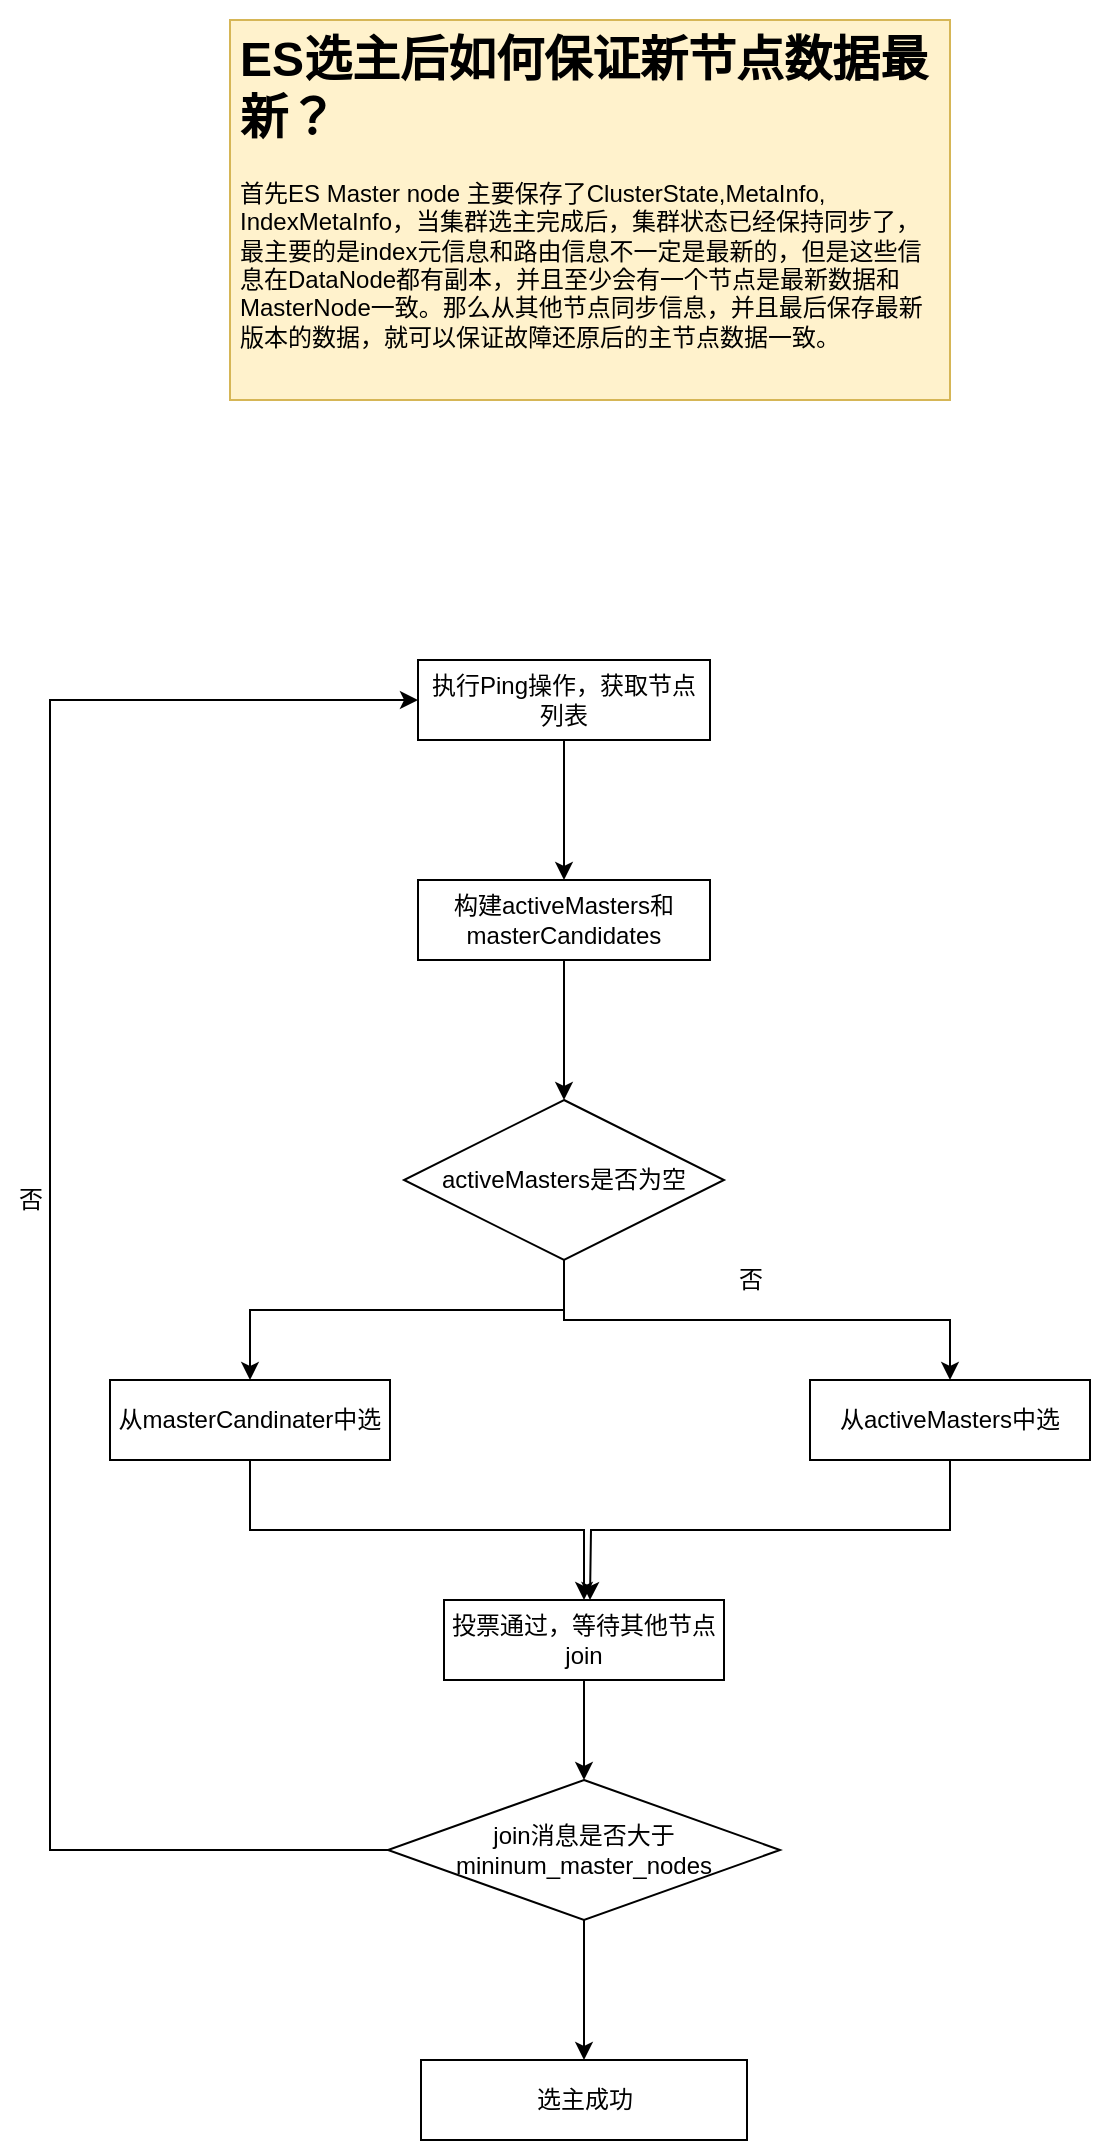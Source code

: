 <mxfile version="16.1.2" type="device"><diagram id="z8IDig33j86owk9u6_3U" name="第 1 页"><mxGraphModel dx="1104" dy="1849" grid="1" gridSize="10" guides="1" tooltips="1" connect="1" arrows="1" fold="1" page="1" pageScale="1" pageWidth="827" pageHeight="1169" math="0" shadow="0"><root><mxCell id="0"/><mxCell id="1" parent="0"/><mxCell id="DlDqA-dH9jSO4lVa_sxm-4" style="edgeStyle=orthogonalEdgeStyle;rounded=0;orthogonalLoop=1;jettySize=auto;html=1;exitX=0.5;exitY=1;exitDx=0;exitDy=0;" edge="1" parent="1" source="DlDqA-dH9jSO4lVa_sxm-2" target="DlDqA-dH9jSO4lVa_sxm-3"><mxGeometry relative="1" as="geometry"/></mxCell><mxCell id="DlDqA-dH9jSO4lVa_sxm-2" value="执行Ping操作，获取节点列表" style="rounded=0;whiteSpace=wrap;html=1;" vertex="1" parent="1"><mxGeometry x="294" y="90" width="146" height="40" as="geometry"/></mxCell><mxCell id="DlDqA-dH9jSO4lVa_sxm-7" style="edgeStyle=orthogonalEdgeStyle;rounded=0;orthogonalLoop=1;jettySize=auto;html=1;exitX=0.5;exitY=1;exitDx=0;exitDy=0;" edge="1" parent="1" source="DlDqA-dH9jSO4lVa_sxm-3" target="DlDqA-dH9jSO4lVa_sxm-6"><mxGeometry relative="1" as="geometry"/></mxCell><mxCell id="DlDqA-dH9jSO4lVa_sxm-3" value="构建activeMasters和&lt;br&gt;masterCandidates" style="rounded=0;whiteSpace=wrap;html=1;" vertex="1" parent="1"><mxGeometry x="294" y="200" width="146" height="40" as="geometry"/></mxCell><mxCell id="DlDqA-dH9jSO4lVa_sxm-9" style="edgeStyle=orthogonalEdgeStyle;rounded=0;orthogonalLoop=1;jettySize=auto;html=1;exitX=0.5;exitY=1;exitDx=0;exitDy=0;entryX=0.5;entryY=0;entryDx=0;entryDy=0;" edge="1" parent="1" source="DlDqA-dH9jSO4lVa_sxm-6" target="DlDqA-dH9jSO4lVa_sxm-8"><mxGeometry relative="1" as="geometry"/></mxCell><mxCell id="DlDqA-dH9jSO4lVa_sxm-12" style="edgeStyle=orthogonalEdgeStyle;rounded=0;orthogonalLoop=1;jettySize=auto;html=1;exitX=0.5;exitY=1;exitDx=0;exitDy=0;entryX=0.5;entryY=0;entryDx=0;entryDy=0;" edge="1" parent="1" target="DlDqA-dH9jSO4lVa_sxm-11"><mxGeometry relative="1" as="geometry"><mxPoint x="367" y="385" as="sourcePoint"/><mxPoint x="240" y="445" as="targetPoint"/><Array as="points"><mxPoint x="367" y="415"/><mxPoint x="210" y="415"/></Array></mxGeometry></mxCell><mxCell id="DlDqA-dH9jSO4lVa_sxm-6" value="activeMasters是否为空" style="rhombus;whiteSpace=wrap;html=1;" vertex="1" parent="1"><mxGeometry x="287" y="310" width="160" height="80" as="geometry"/></mxCell><mxCell id="DlDqA-dH9jSO4lVa_sxm-15" style="edgeStyle=orthogonalEdgeStyle;rounded=0;orthogonalLoop=1;jettySize=auto;html=1;exitX=0.5;exitY=1;exitDx=0;exitDy=0;" edge="1" parent="1" source="DlDqA-dH9jSO4lVa_sxm-8"><mxGeometry relative="1" as="geometry"><mxPoint x="380" y="560" as="targetPoint"/></mxGeometry></mxCell><mxCell id="DlDqA-dH9jSO4lVa_sxm-8" value="从activeMasters中选" style="rounded=0;whiteSpace=wrap;html=1;" vertex="1" parent="1"><mxGeometry x="490" y="450" width="140" height="40" as="geometry"/></mxCell><mxCell id="DlDqA-dH9jSO4lVa_sxm-10" value="否" style="text;html=1;align=center;verticalAlign=middle;resizable=0;points=[];autosize=1;strokeColor=none;fillColor=none;" vertex="1" parent="1"><mxGeometry x="445" y="390" width="30" height="20" as="geometry"/></mxCell><mxCell id="DlDqA-dH9jSO4lVa_sxm-14" style="edgeStyle=orthogonalEdgeStyle;rounded=0;orthogonalLoop=1;jettySize=auto;html=1;exitX=0.5;exitY=1;exitDx=0;exitDy=0;" edge="1" parent="1" source="DlDqA-dH9jSO4lVa_sxm-11" target="DlDqA-dH9jSO4lVa_sxm-13"><mxGeometry relative="1" as="geometry"/></mxCell><mxCell id="DlDqA-dH9jSO4lVa_sxm-11" value="从masterCandinater中选" style="rounded=0;whiteSpace=wrap;html=1;" vertex="1" parent="1"><mxGeometry x="140" y="450" width="140" height="40" as="geometry"/></mxCell><mxCell id="DlDqA-dH9jSO4lVa_sxm-17" style="edgeStyle=orthogonalEdgeStyle;rounded=0;orthogonalLoop=1;jettySize=auto;html=1;exitX=0.5;exitY=1;exitDx=0;exitDy=0;" edge="1" parent="1" source="DlDqA-dH9jSO4lVa_sxm-13" target="DlDqA-dH9jSO4lVa_sxm-16"><mxGeometry relative="1" as="geometry"/></mxCell><mxCell id="DlDqA-dH9jSO4lVa_sxm-13" value="投票通过，等待其他节点join" style="rounded=0;whiteSpace=wrap;html=1;" vertex="1" parent="1"><mxGeometry x="307" y="560" width="140" height="40" as="geometry"/></mxCell><mxCell id="DlDqA-dH9jSO4lVa_sxm-18" style="edgeStyle=orthogonalEdgeStyle;rounded=0;orthogonalLoop=1;jettySize=auto;html=1;entryX=0;entryY=0.5;entryDx=0;entryDy=0;" edge="1" parent="1" source="DlDqA-dH9jSO4lVa_sxm-16" target="DlDqA-dH9jSO4lVa_sxm-2"><mxGeometry relative="1" as="geometry"><Array as="points"><mxPoint x="110" y="685"/><mxPoint x="110" y="110"/></Array></mxGeometry></mxCell><mxCell id="DlDqA-dH9jSO4lVa_sxm-21" style="edgeStyle=orthogonalEdgeStyle;rounded=0;orthogonalLoop=1;jettySize=auto;html=1;exitX=0.5;exitY=1;exitDx=0;exitDy=0;entryX=0.5;entryY=0;entryDx=0;entryDy=0;" edge="1" parent="1" source="DlDqA-dH9jSO4lVa_sxm-16" target="DlDqA-dH9jSO4lVa_sxm-20"><mxGeometry relative="1" as="geometry"/></mxCell><mxCell id="DlDqA-dH9jSO4lVa_sxm-16" value="join消息是否大于mininum_master_nodes" style="rhombus;whiteSpace=wrap;html=1;" vertex="1" parent="1"><mxGeometry x="279" y="650" width="196" height="70" as="geometry"/></mxCell><mxCell id="DlDqA-dH9jSO4lVa_sxm-19" value="否" style="text;html=1;align=center;verticalAlign=middle;resizable=0;points=[];autosize=1;strokeColor=none;fillColor=none;" vertex="1" parent="1"><mxGeometry x="85" y="350" width="30" height="20" as="geometry"/></mxCell><mxCell id="DlDqA-dH9jSO4lVa_sxm-20" value="选主成功" style="rounded=0;whiteSpace=wrap;html=1;" vertex="1" parent="1"><mxGeometry x="295.5" y="790" width="163" height="40" as="geometry"/></mxCell><mxCell id="DlDqA-dH9jSO4lVa_sxm-22" value="&lt;h1&gt;ES选主后如何保证新节点数据最新？&lt;/h1&gt;&lt;p&gt;首先ES Master node 主要保存了ClusterState,MetaInfo, IndexMetaInfo，当集群选主完成后，集群状态已经保持同步了，最主要的是index元信息和路由信息不一定是最新的，但是这些信息在DataNode都有副本，并且至少会有一个节点是最新数据和MasterNode一致。那么从其他节点同步信息，并且最后保存最新版本的数据，就可以保证故障还原后的主节点数据一致。&lt;/p&gt;&lt;p&gt;&lt;br&gt;&lt;/p&gt;" style="text;html=1;strokeColor=#d6b656;fillColor=#fff2cc;spacing=5;spacingTop=-20;whiteSpace=wrap;overflow=hidden;rounded=0;" vertex="1" parent="1"><mxGeometry x="200" y="-230" width="360" height="190" as="geometry"/></mxCell></root></mxGraphModel></diagram></mxfile>